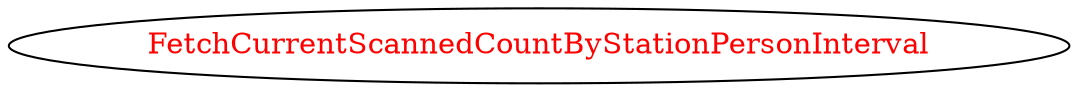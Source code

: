 digraph dependencyGraph {
 concentrate=true;
 ranksep="2.0";
 rankdir="LR"; 
 splines="ortho";
"FetchCurrentScannedCountByStationPersonInterval" [fontcolor="red"];
}